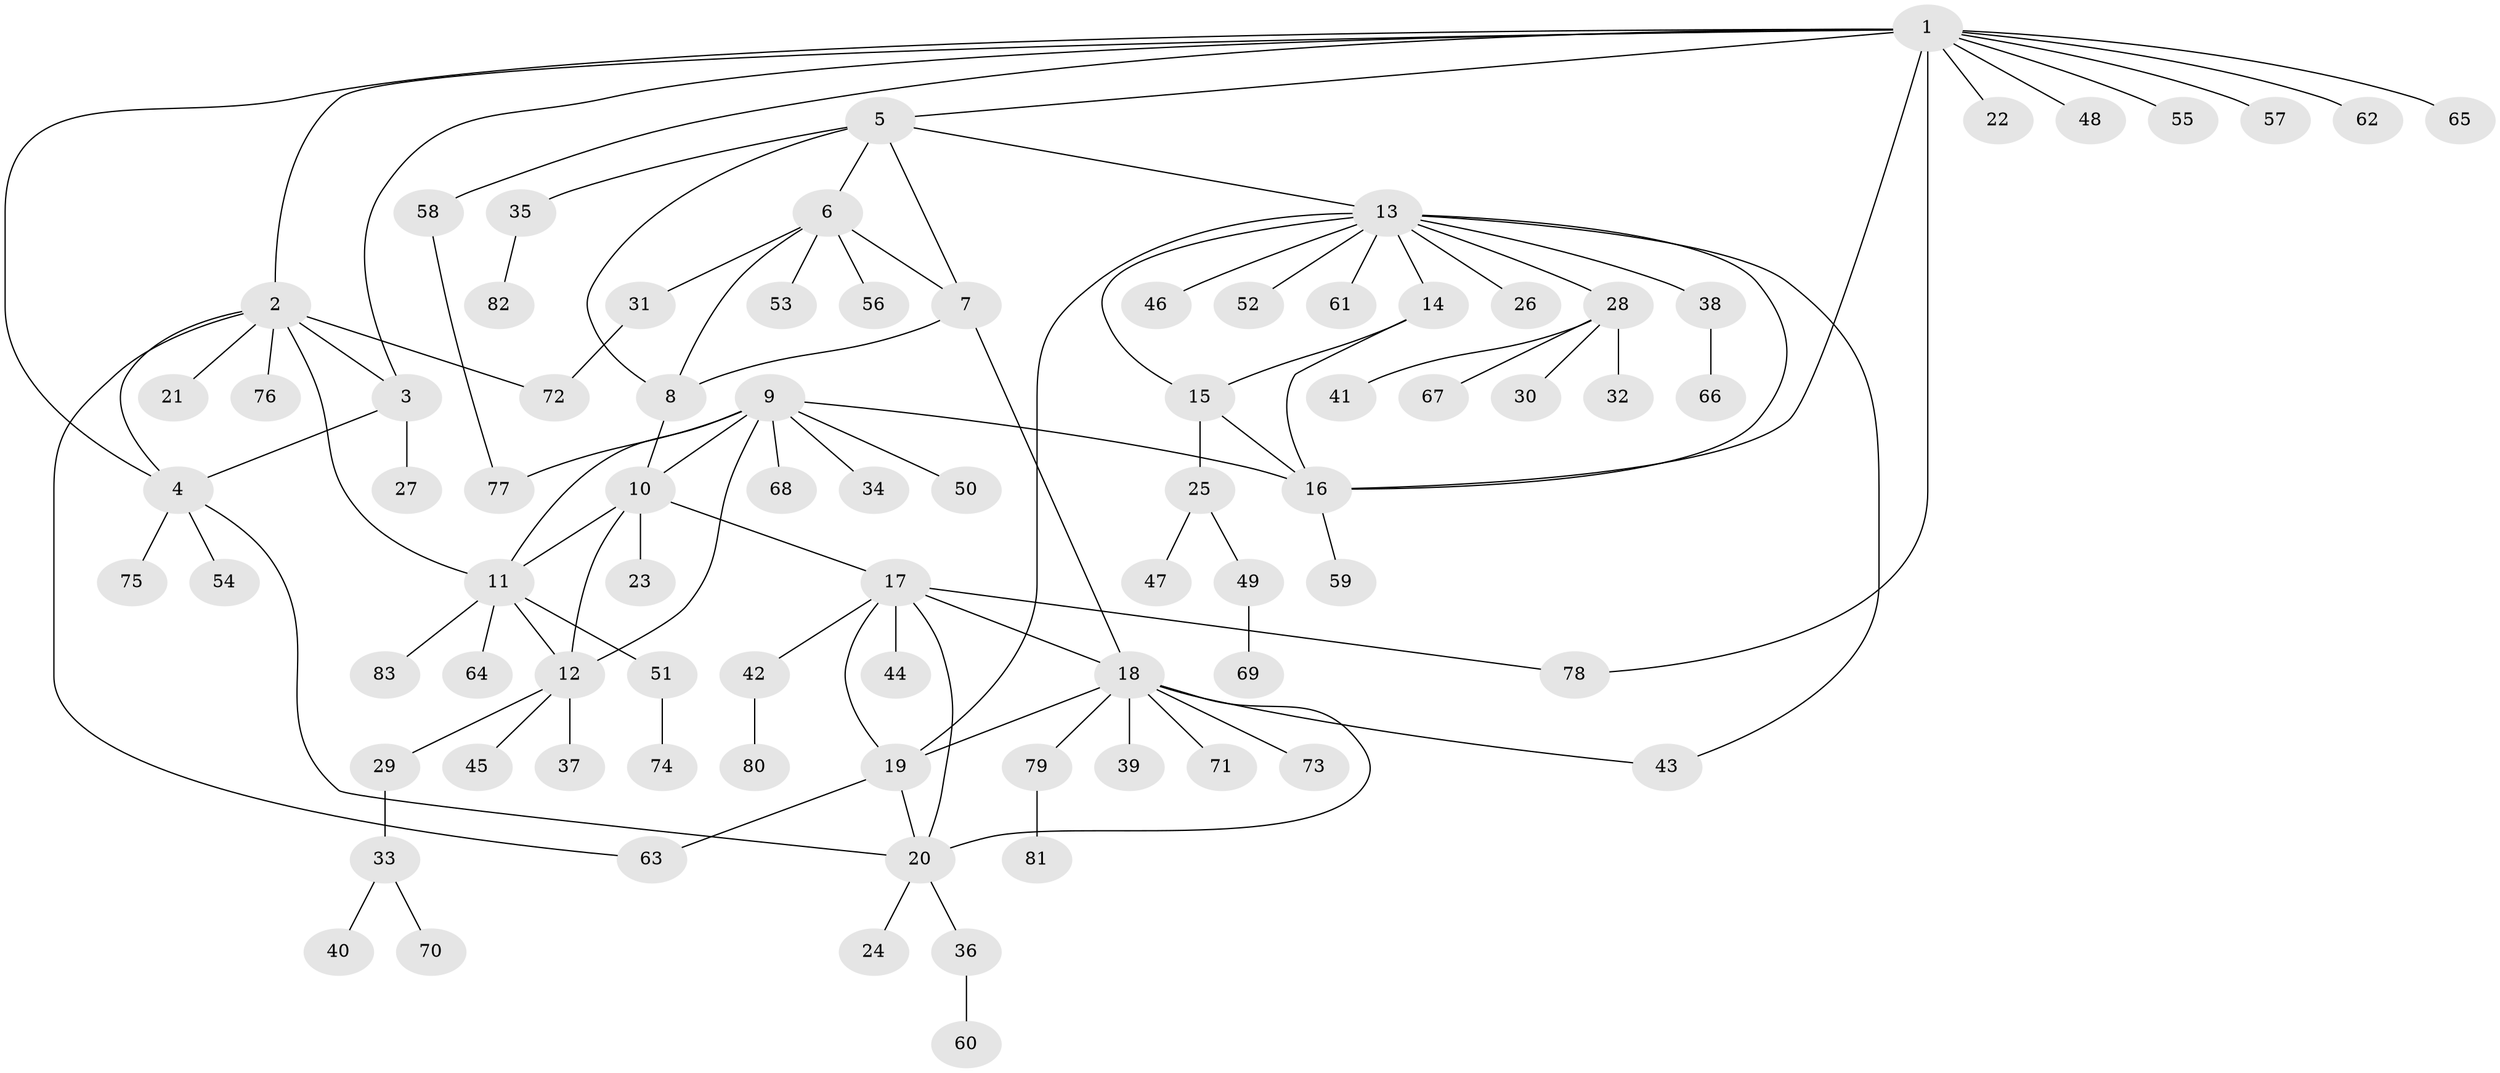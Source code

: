 // coarse degree distribution, {15: 0.016666666666666666, 6: 0.05, 3: 0.03333333333333333, 8: 0.016666666666666666, 10: 0.016666666666666666, 7: 0.016666666666666666, 11: 0.03333333333333333, 4: 0.03333333333333333, 5: 0.03333333333333333, 1: 0.6333333333333333, 2: 0.11666666666666667}
// Generated by graph-tools (version 1.1) at 2025/42/03/06/25 10:42:15]
// undirected, 83 vertices, 108 edges
graph export_dot {
graph [start="1"]
  node [color=gray90,style=filled];
  1;
  2;
  3;
  4;
  5;
  6;
  7;
  8;
  9;
  10;
  11;
  12;
  13;
  14;
  15;
  16;
  17;
  18;
  19;
  20;
  21;
  22;
  23;
  24;
  25;
  26;
  27;
  28;
  29;
  30;
  31;
  32;
  33;
  34;
  35;
  36;
  37;
  38;
  39;
  40;
  41;
  42;
  43;
  44;
  45;
  46;
  47;
  48;
  49;
  50;
  51;
  52;
  53;
  54;
  55;
  56;
  57;
  58;
  59;
  60;
  61;
  62;
  63;
  64;
  65;
  66;
  67;
  68;
  69;
  70;
  71;
  72;
  73;
  74;
  75;
  76;
  77;
  78;
  79;
  80;
  81;
  82;
  83;
  1 -- 2;
  1 -- 3;
  1 -- 4;
  1 -- 5;
  1 -- 16;
  1 -- 22;
  1 -- 48;
  1 -- 55;
  1 -- 57;
  1 -- 58;
  1 -- 62;
  1 -- 65;
  1 -- 78;
  2 -- 3;
  2 -- 4;
  2 -- 11;
  2 -- 21;
  2 -- 63;
  2 -- 72;
  2 -- 76;
  3 -- 4;
  3 -- 27;
  4 -- 20;
  4 -- 54;
  4 -- 75;
  5 -- 6;
  5 -- 7;
  5 -- 8;
  5 -- 13;
  5 -- 35;
  6 -- 7;
  6 -- 8;
  6 -- 31;
  6 -- 53;
  6 -- 56;
  7 -- 8;
  7 -- 18;
  8 -- 10;
  9 -- 10;
  9 -- 11;
  9 -- 12;
  9 -- 16;
  9 -- 34;
  9 -- 50;
  9 -- 68;
  9 -- 77;
  10 -- 11;
  10 -- 12;
  10 -- 17;
  10 -- 23;
  11 -- 12;
  11 -- 51;
  11 -- 64;
  11 -- 83;
  12 -- 29;
  12 -- 37;
  12 -- 45;
  13 -- 14;
  13 -- 15;
  13 -- 16;
  13 -- 19;
  13 -- 26;
  13 -- 28;
  13 -- 38;
  13 -- 43;
  13 -- 46;
  13 -- 52;
  13 -- 61;
  14 -- 15;
  14 -- 16;
  15 -- 16;
  15 -- 25;
  16 -- 59;
  17 -- 18;
  17 -- 19;
  17 -- 20;
  17 -- 42;
  17 -- 44;
  17 -- 78;
  18 -- 19;
  18 -- 20;
  18 -- 39;
  18 -- 43;
  18 -- 71;
  18 -- 73;
  18 -- 79;
  19 -- 20;
  19 -- 63;
  20 -- 24;
  20 -- 36;
  25 -- 47;
  25 -- 49;
  28 -- 30;
  28 -- 32;
  28 -- 41;
  28 -- 67;
  29 -- 33;
  31 -- 72;
  33 -- 40;
  33 -- 70;
  35 -- 82;
  36 -- 60;
  38 -- 66;
  42 -- 80;
  49 -- 69;
  51 -- 74;
  58 -- 77;
  79 -- 81;
}
